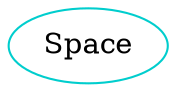 digraph space {
    /* definitions for each type component */
	Space 	    [shape=oval, color=cyan3, label="Space"];
}

/* dot -Tpng sample.dot -o sample.png */
